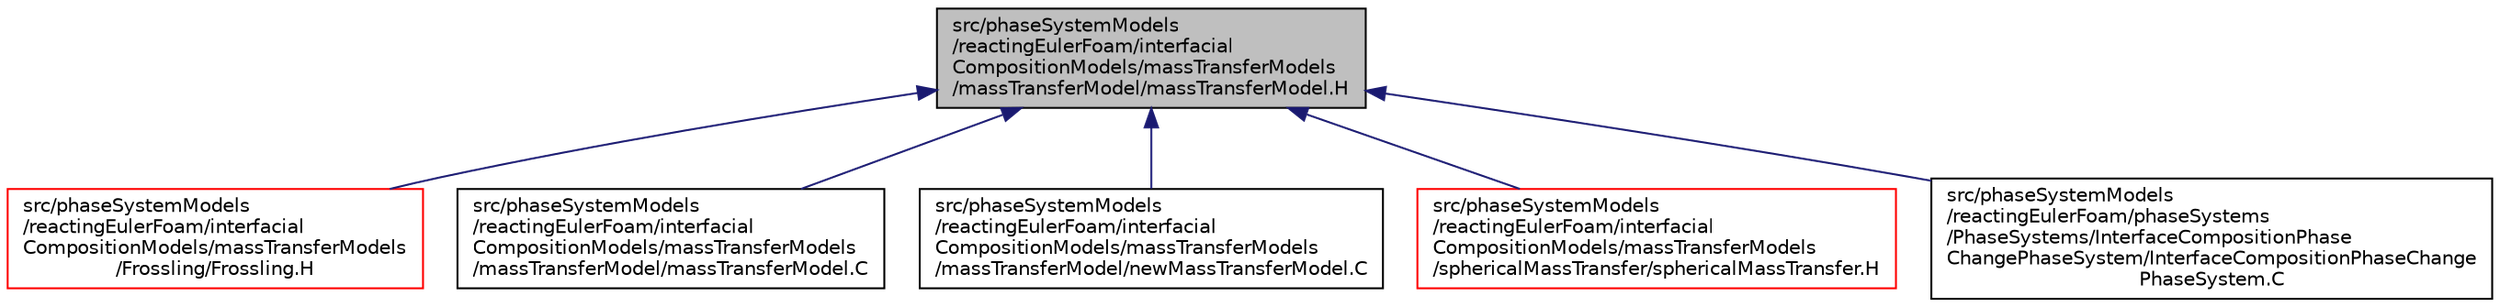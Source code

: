 digraph "src/phaseSystemModels/reactingEulerFoam/interfacialCompositionModels/massTransferModels/massTransferModel/massTransferModel.H"
{
  bgcolor="transparent";
  edge [fontname="Helvetica",fontsize="10",labelfontname="Helvetica",labelfontsize="10"];
  node [fontname="Helvetica",fontsize="10",shape=record];
  Node1 [label="src/phaseSystemModels\l/reactingEulerFoam/interfacial\lCompositionModels/massTransferModels\l/massTransferModel/massTransferModel.H",height=0.2,width=0.4,color="black", fillcolor="grey75", style="filled" fontcolor="black"];
  Node1 -> Node2 [dir="back",color="midnightblue",fontsize="10",style="solid",fontname="Helvetica"];
  Node2 [label="src/phaseSystemModels\l/reactingEulerFoam/interfacial\lCompositionModels/massTransferModels\l/Frossling/Frossling.H",height=0.2,width=0.4,color="red",URL="$Frossling_8H.html"];
  Node1 -> Node3 [dir="back",color="midnightblue",fontsize="10",style="solid",fontname="Helvetica"];
  Node3 [label="src/phaseSystemModels\l/reactingEulerFoam/interfacial\lCompositionModels/massTransferModels\l/massTransferModel/massTransferModel.C",height=0.2,width=0.4,color="black",URL="$massTransferModel_8C.html"];
  Node1 -> Node4 [dir="back",color="midnightblue",fontsize="10",style="solid",fontname="Helvetica"];
  Node4 [label="src/phaseSystemModels\l/reactingEulerFoam/interfacial\lCompositionModels/massTransferModels\l/massTransferModel/newMassTransferModel.C",height=0.2,width=0.4,color="black",URL="$newMassTransferModel_8C.html"];
  Node1 -> Node5 [dir="back",color="midnightblue",fontsize="10",style="solid",fontname="Helvetica"];
  Node5 [label="src/phaseSystemModels\l/reactingEulerFoam/interfacial\lCompositionModels/massTransferModels\l/sphericalMassTransfer/sphericalMassTransfer.H",height=0.2,width=0.4,color="red",URL="$sphericalMassTransfer_8H.html"];
  Node1 -> Node6 [dir="back",color="midnightblue",fontsize="10",style="solid",fontname="Helvetica"];
  Node6 [label="src/phaseSystemModels\l/reactingEulerFoam/phaseSystems\l/PhaseSystems/InterfaceCompositionPhase\lChangePhaseSystem/InterfaceCompositionPhaseChange\lPhaseSystem.C",height=0.2,width=0.4,color="black",URL="$InterfaceCompositionPhaseChangePhaseSystem_8C.html"];
}
